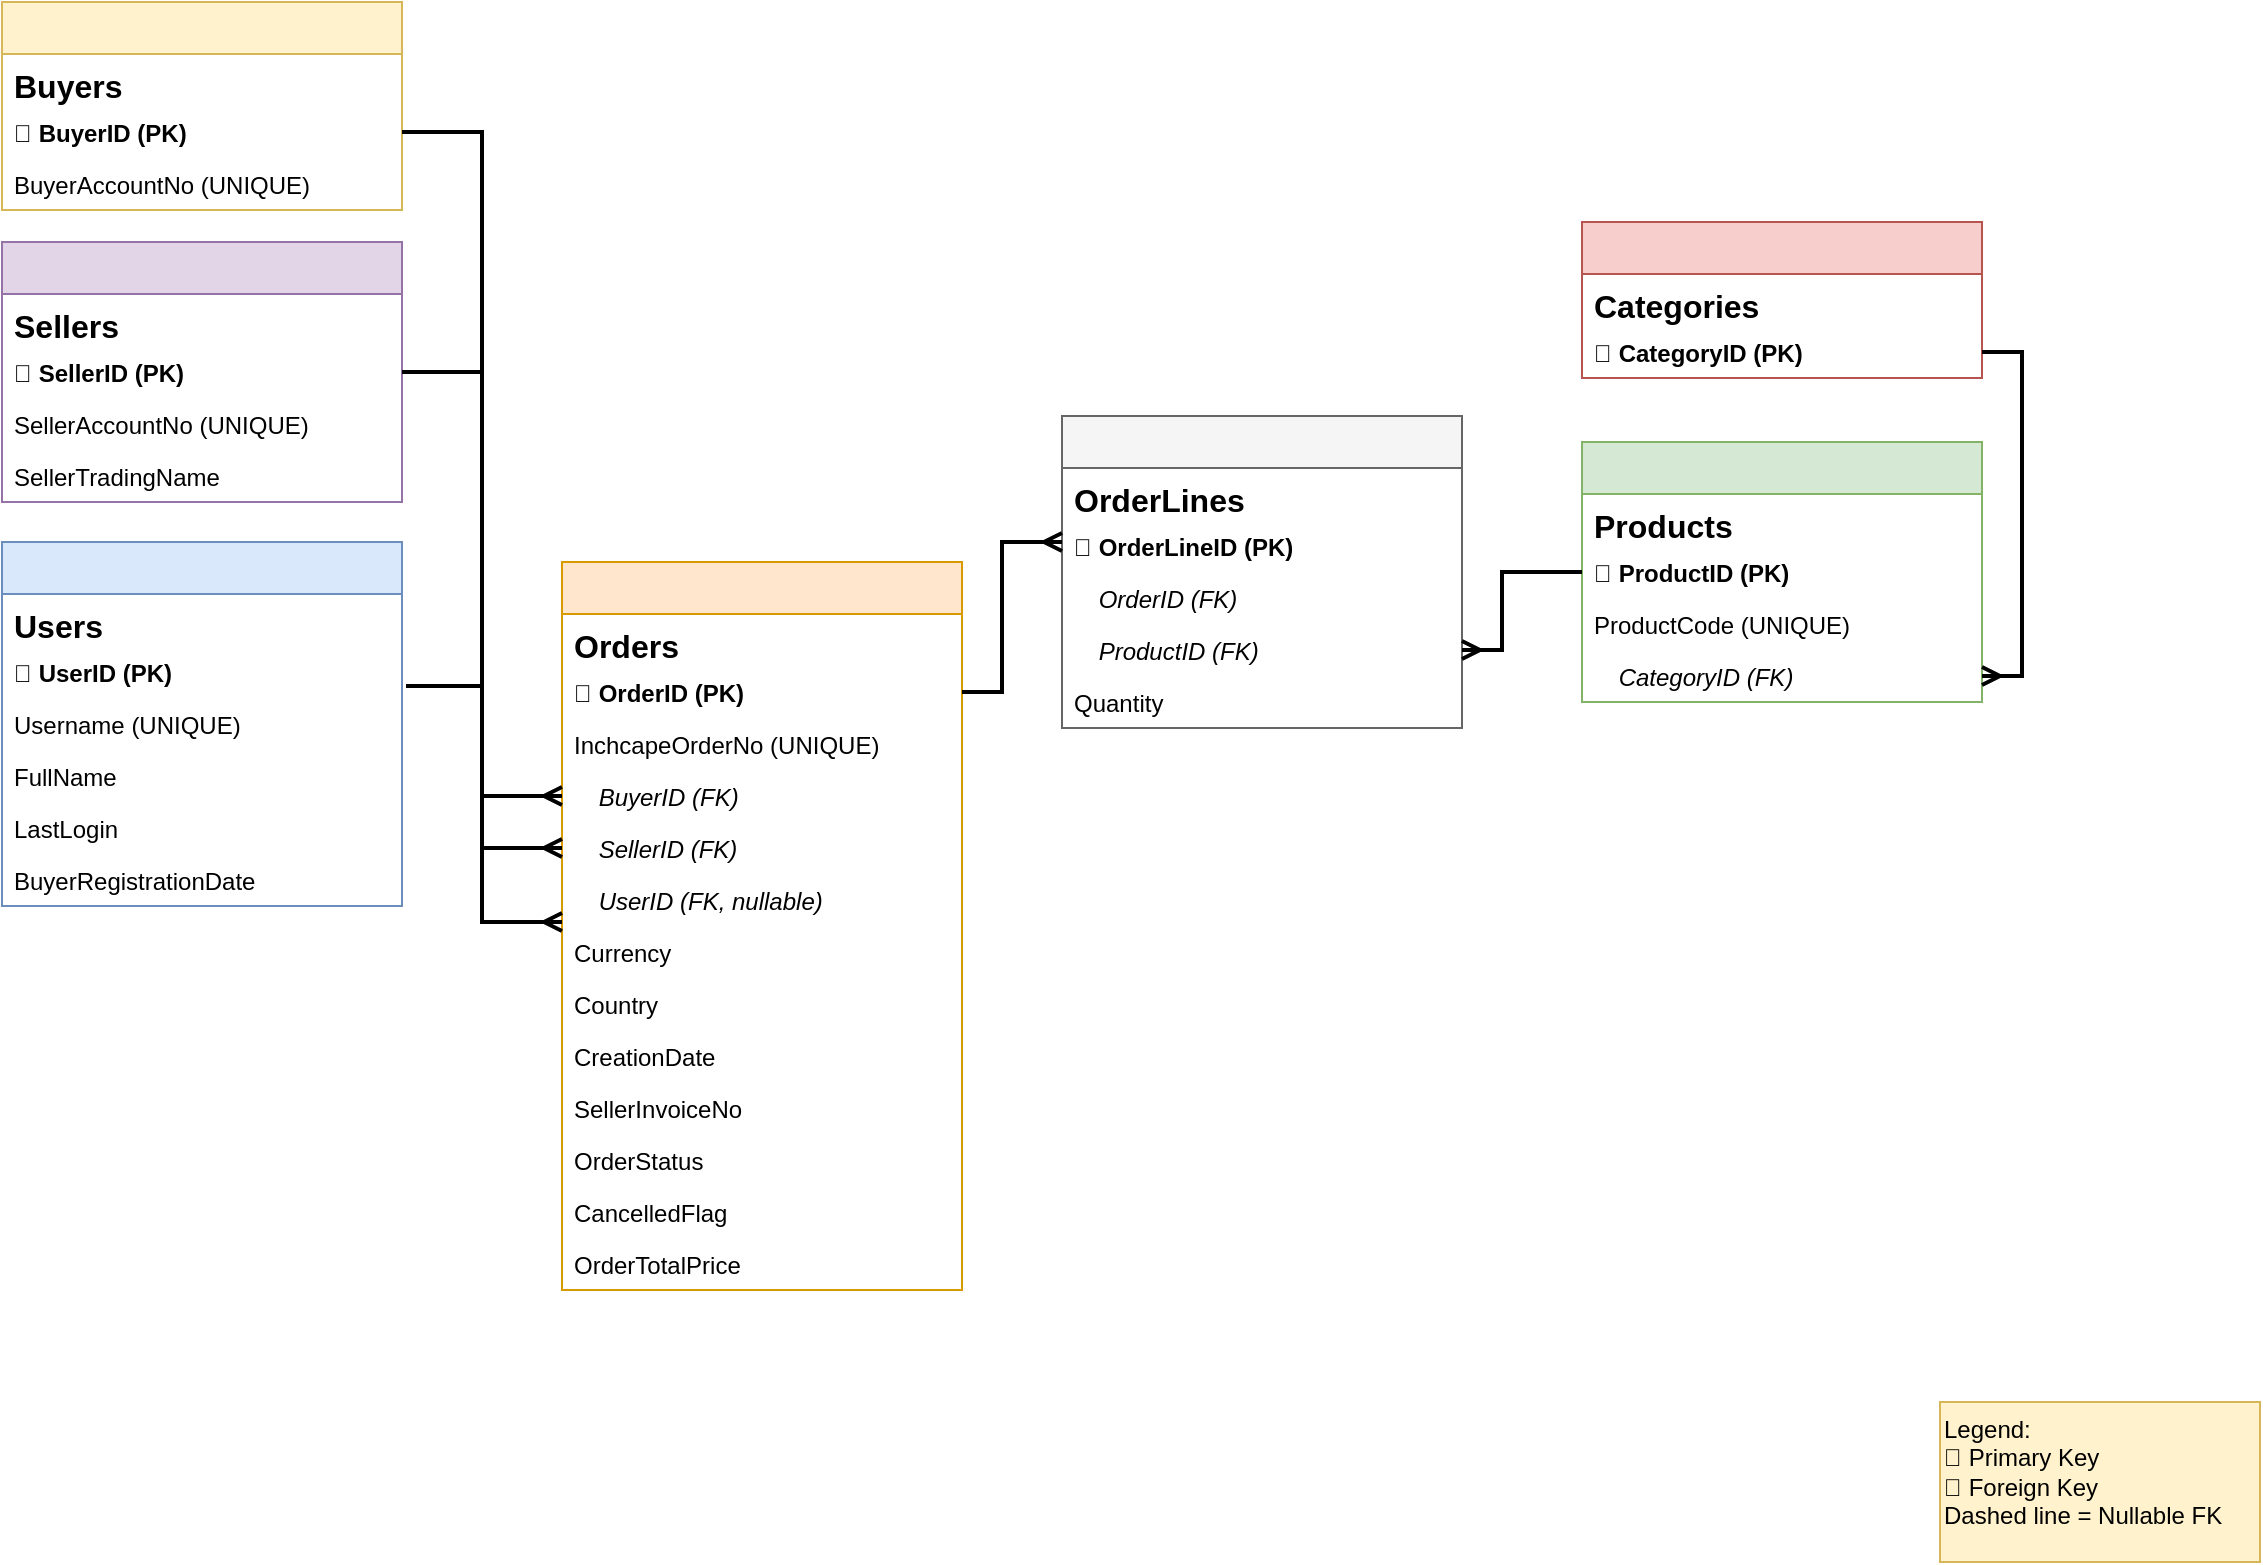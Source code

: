<mxfile version="28.2.3">
  <diagram id="ERD" name="Database ERD">
    <mxGraphModel dx="1426" dy="743" grid="1" gridSize="10" guides="1" tooltips="1" connect="1" arrows="1" fold="1" page="1" pageScale="1" pageWidth="1169" pageHeight="827" math="0" shadow="0">
      <root>
        <mxCell id="0" />
        <mxCell id="1" parent="0" />
        <mxCell id="users_table" value="" style="swimlane;fontStyle=0;childLayout=stackLayout;horizontal=1;startSize=26;horizontalStack=0;resizeParent=1;resizeParentMax=0;resizeLast=0;collapsible=1;marginBottom=0;align=center;fontSize=14;fillColor=#dae8fc;strokeColor=#6c8ebf;" parent="1" vertex="1">
          <mxGeometry x="40" y="310" width="200" height="182" as="geometry" />
        </mxCell>
        <mxCell id="users_header" value="Users" style="text;strokeColor=none;fillColor=none;spacingLeft=4;spacingRight=4;overflow=hidden;rotatable=0;points=[[0,0.5],[1,0.5]];portConstraint=eastwest;fontSize=16;fontStyle=1;" parent="users_table" vertex="1">
          <mxGeometry y="26" width="200" height="26" as="geometry" />
        </mxCell>
        <mxCell id="users_pk" value="🔑 UserID (PK)" style="text;strokeColor=none;fillColor=none;spacingLeft=4;spacingRight=4;overflow=hidden;rotatable=0;points=[[0,0.5],[1,0.5]];portConstraint=eastwest;fontSize=12;fontStyle=1;" parent="users_table" vertex="1">
          <mxGeometry y="52" width="200" height="26" as="geometry" />
        </mxCell>
        <mxCell id="users_f1" value="Username (UNIQUE)" style="text;strokeColor=none;fillColor=none;spacingLeft=4;spacingRight=4;overflow=hidden;rotatable=0;points=[[0,0.5],[1,0.5]];portConstraint=eastwest;fontSize=12;" parent="users_table" vertex="1">
          <mxGeometry y="78" width="200" height="26" as="geometry" />
        </mxCell>
        <mxCell id="users_f2" value="FullName" style="text;strokeColor=none;fillColor=none;spacingLeft=4;spacingRight=4;overflow=hidden;rotatable=0;points=[[0,0.5],[1,0.5]];portConstraint=eastwest;fontSize=12;" parent="users_table" vertex="1">
          <mxGeometry y="104" width="200" height="26" as="geometry" />
        </mxCell>
        <mxCell id="users_f3" value="LastLogin" style="text;strokeColor=none;fillColor=none;spacingLeft=4;spacingRight=4;overflow=hidden;rotatable=0;points=[[0,0.5],[1,0.5]];portConstraint=eastwest;fontSize=12;" parent="users_table" vertex="1">
          <mxGeometry y="130" width="200" height="26" as="geometry" />
        </mxCell>
        <mxCell id="users_f4" value="BuyerRegistrationDate" style="text;strokeColor=none;fillColor=none;spacingLeft=4;spacingRight=4;overflow=hidden;rotatable=0;points=[[0,0.5],[1,0.5]];portConstraint=eastwest;fontSize=12;" parent="users_table" vertex="1">
          <mxGeometry y="156" width="200" height="26" as="geometry" />
        </mxCell>
        <mxCell id="buyers_table" value="" style="swimlane;fontStyle=0;childLayout=stackLayout;horizontal=1;startSize=26;horizontalStack=0;resizeParent=1;resizeParentMax=0;resizeLast=0;collapsible=1;marginBottom=0;align=center;fontSize=14;fillColor=#fff2cc;strokeColor=#d6b656;" parent="1" vertex="1">
          <mxGeometry x="40" y="40" width="200" height="104" as="geometry" />
        </mxCell>
        <mxCell id="buyers_header" value="Buyers" style="text;strokeColor=none;fillColor=none;spacingLeft=4;spacingRight=4;overflow=hidden;rotatable=0;points=[[0,0.5],[1,0.5]];portConstraint=eastwest;fontSize=16;fontStyle=1;" parent="buyers_table" vertex="1">
          <mxGeometry y="26" width="200" height="26" as="geometry" />
        </mxCell>
        <mxCell id="buyers_pk" value="🔑 BuyerID (PK)" style="text;strokeColor=none;fillColor=none;spacingLeft=4;spacingRight=4;overflow=hidden;rotatable=0;points=[[0,0.5],[1,0.5]];portConstraint=eastwest;fontSize=12;fontStyle=1;" parent="buyers_table" vertex="1">
          <mxGeometry y="52" width="200" height="26" as="geometry" />
        </mxCell>
        <mxCell id="buyers_f1" value="BuyerAccountNo (UNIQUE)" style="text;strokeColor=none;fillColor=none;spacingLeft=4;spacingRight=4;overflow=hidden;rotatable=0;points=[[0,0.5],[1,0.5]];portConstraint=eastwest;fontSize=12;" parent="buyers_table" vertex="1">
          <mxGeometry y="78" width="200" height="26" as="geometry" />
        </mxCell>
        <mxCell id="sellers_table" value="" style="swimlane;fontStyle=0;childLayout=stackLayout;horizontal=1;startSize=26;horizontalStack=0;resizeParent=1;resizeParentMax=0;resizeLast=0;collapsible=1;marginBottom=0;align=center;fontSize=14;fillColor=#e1d5e7;strokeColor=#9673a6;" parent="1" vertex="1">
          <mxGeometry x="40" y="160" width="200" height="130" as="geometry" />
        </mxCell>
        <mxCell id="sellers_header" value="Sellers" style="text;strokeColor=none;fillColor=none;spacingLeft=4;spacingRight=4;overflow=hidden;rotatable=0;points=[[0,0.5],[1,0.5]];portConstraint=eastwest;fontSize=16;fontStyle=1;" parent="sellers_table" vertex="1">
          <mxGeometry y="26" width="200" height="26" as="geometry" />
        </mxCell>
        <mxCell id="sellers_pk" value="🔑 SellerID (PK)" style="text;strokeColor=none;fillColor=none;spacingLeft=4;spacingRight=4;overflow=hidden;rotatable=0;points=[[0,0.5],[1,0.5]];portConstraint=eastwest;fontSize=12;fontStyle=1;" parent="sellers_table" vertex="1">
          <mxGeometry y="52" width="200" height="26" as="geometry" />
        </mxCell>
        <mxCell id="sellers_f1" value="SellerAccountNo (UNIQUE)" style="text;strokeColor=none;fillColor=none;spacingLeft=4;spacingRight=4;overflow=hidden;rotatable=0;points=[[0,0.5],[1,0.5]];portConstraint=eastwest;fontSize=12;" parent="sellers_table" vertex="1">
          <mxGeometry y="78" width="200" height="26" as="geometry" />
        </mxCell>
        <mxCell id="sellers_f2" value="SellerTradingName" style="text;strokeColor=none;fillColor=none;spacingLeft=4;spacingRight=4;overflow=hidden;rotatable=0;points=[[0,0.5],[1,0.5]];portConstraint=eastwest;fontSize=12;" parent="sellers_table" vertex="1">
          <mxGeometry y="104" width="200" height="26" as="geometry" />
        </mxCell>
        <mxCell id="categories_table" value="" style="swimlane;fontStyle=0;childLayout=stackLayout;horizontal=1;startSize=26;horizontalStack=0;resizeParent=1;resizeParentMax=0;resizeLast=0;collapsible=1;marginBottom=0;align=center;fontSize=14;fillColor=#f8cecc;strokeColor=#b85450;" parent="1" vertex="1">
          <mxGeometry x="830" y="150" width="200" height="78" as="geometry" />
        </mxCell>
        <mxCell id="categories_header" value="Categories" style="text;strokeColor=none;fillColor=none;spacingLeft=4;spacingRight=4;overflow=hidden;rotatable=0;points=[[0,0.5],[1,0.5]];portConstraint=eastwest;fontSize=16;fontStyle=1;" parent="categories_table" vertex="1">
          <mxGeometry y="26" width="200" height="26" as="geometry" />
        </mxCell>
        <mxCell id="categories_pk" value="🔑 CategoryID (PK)" style="text;strokeColor=none;fillColor=none;spacingLeft=4;spacingRight=4;overflow=hidden;rotatable=0;points=[[0,0.5],[1,0.5]];portConstraint=eastwest;fontSize=12;fontStyle=1;" parent="categories_table" vertex="1">
          <mxGeometry y="52" width="200" height="26" as="geometry" />
        </mxCell>
        <mxCell id="products_table" value="" style="swimlane;fontStyle=0;childLayout=stackLayout;horizontal=1;startSize=26;horizontalStack=0;resizeParent=1;resizeParentMax=0;resizeLast=0;collapsible=1;marginBottom=0;align=center;fontSize=14;fillColor=#d5e8d4;strokeColor=#82b366;" parent="1" vertex="1">
          <mxGeometry x="830" y="260" width="200" height="130" as="geometry" />
        </mxCell>
        <mxCell id="products_header" value="Products" style="text;strokeColor=none;fillColor=none;spacingLeft=4;spacingRight=4;overflow=hidden;rotatable=0;points=[[0,0.5],[1,0.5]];portConstraint=eastwest;fontSize=16;fontStyle=1;" parent="products_table" vertex="1">
          <mxGeometry y="26" width="200" height="26" as="geometry" />
        </mxCell>
        <mxCell id="products_pk" value="🔑 ProductID (PK)" style="text;strokeColor=none;fillColor=none;spacingLeft=4;spacingRight=4;overflow=hidden;rotatable=0;points=[[0,0.5],[1,0.5]];portConstraint=eastwest;fontSize=12;fontStyle=1;" parent="products_table" vertex="1">
          <mxGeometry y="52" width="200" height="26" as="geometry" />
        </mxCell>
        <mxCell id="products_f1" value="ProductCode (UNIQUE)" style="text;strokeColor=none;fillColor=none;spacingLeft=4;spacingRight=4;overflow=hidden;rotatable=0;points=[[0,0.5],[1,0.5]];portConstraint=eastwest;fontSize=12;" parent="products_table" vertex="1">
          <mxGeometry y="78" width="200" height="26" as="geometry" />
        </mxCell>
        <mxCell id="products_fk" value="🔗 CategoryID (FK)" style="text;strokeColor=none;fillColor=none;spacingLeft=4;spacingRight=4;overflow=hidden;rotatable=0;points=[[0,0.5],[1,0.5]];portConstraint=eastwest;fontSize=12;fontStyle=2;" parent="products_table" vertex="1">
          <mxGeometry y="104" width="200" height="26" as="geometry" />
        </mxCell>
        <mxCell id="orders_table" value="" style="swimlane;fontStyle=0;childLayout=stackLayout;horizontal=1;startSize=26;horizontalStack=0;resizeParent=1;resizeParentMax=0;resizeLast=0;collapsible=1;marginBottom=0;align=center;fontSize=14;fillColor=#ffe6cc;strokeColor=#d79b00;" parent="1" vertex="1">
          <mxGeometry x="320" y="320" width="200" height="364" as="geometry" />
        </mxCell>
        <mxCell id="orders_header" value="Orders" style="text;strokeColor=none;fillColor=none;spacingLeft=4;spacingRight=4;overflow=hidden;rotatable=0;points=[[0,0.5],[1,0.5]];portConstraint=eastwest;fontSize=16;fontStyle=1;" parent="orders_table" vertex="1">
          <mxGeometry y="26" width="200" height="26" as="geometry" />
        </mxCell>
        <mxCell id="orders_pk" value="🔑 OrderID (PK)" style="text;strokeColor=none;fillColor=none;spacingLeft=4;spacingRight=4;overflow=hidden;rotatable=0;points=[[0,0.5],[1,0.5]];portConstraint=eastwest;fontSize=12;fontStyle=1;" parent="orders_table" vertex="1">
          <mxGeometry y="52" width="200" height="26" as="geometry" />
        </mxCell>
        <mxCell id="orders_u1" value="InchcapeOrderNo (UNIQUE)" style="text;strokeColor=none;fillColor=none;spacingLeft=4;spacingRight=4;overflow=hidden;rotatable=0;points=[[0,0.5],[1,0.5]];portConstraint=eastwest;fontSize=12;" parent="orders_table" vertex="1">
          <mxGeometry y="78" width="200" height="26" as="geometry" />
        </mxCell>
        <mxCell id="orders_fk1" value="🔗 BuyerID (FK)" style="text;strokeColor=none;fillColor=none;spacingLeft=4;spacingRight=4;overflow=hidden;rotatable=0;points=[[0,0.5],[1,0.5]];portConstraint=eastwest;fontSize=12;fontStyle=2;" parent="orders_table" vertex="1">
          <mxGeometry y="104" width="200" height="26" as="geometry" />
        </mxCell>
        <mxCell id="orders_fk2" value="🔗 SellerID (FK)" style="text;strokeColor=none;fillColor=none;spacingLeft=4;spacingRight=4;overflow=hidden;rotatable=0;points=[[0,0.5],[1,0.5]];portConstraint=eastwest;fontSize=12;fontStyle=2;" parent="orders_table" vertex="1">
          <mxGeometry y="130" width="200" height="26" as="geometry" />
        </mxCell>
        <mxCell id="orders_fk3" value="🔗 UserID (FK, nullable)" style="text;strokeColor=none;fillColor=none;spacingLeft=4;spacingRight=4;overflow=hidden;rotatable=0;points=[[0,0.5],[1,0.5]];portConstraint=eastwest;fontSize=12;fontStyle=2;" parent="orders_table" vertex="1">
          <mxGeometry y="156" width="200" height="26" as="geometry" />
        </mxCell>
        <mxCell id="orders_f1" value="Currency" style="text;strokeColor=none;fillColor=none;spacingLeft=4;spacingRight=4;overflow=hidden;rotatable=0;points=[[0,0.5],[1,0.5]];portConstraint=eastwest;fontSize=12;" parent="orders_table" vertex="1">
          <mxGeometry y="182" width="200" height="26" as="geometry" />
        </mxCell>
        <mxCell id="orders_f2" value="Country" style="text;strokeColor=none;fillColor=none;spacingLeft=4;spacingRight=4;overflow=hidden;rotatable=0;points=[[0,0.5],[1,0.5]];portConstraint=eastwest;fontSize=12;" parent="orders_table" vertex="1">
          <mxGeometry y="208" width="200" height="26" as="geometry" />
        </mxCell>
        <mxCell id="orders_f3" value="CreationDate" style="text;strokeColor=none;fillColor=none;spacingLeft=4;spacingRight=4;overflow=hidden;rotatable=0;points=[[0,0.5],[1,0.5]];portConstraint=eastwest;fontSize=12;" parent="orders_table" vertex="1">
          <mxGeometry y="234" width="200" height="26" as="geometry" />
        </mxCell>
        <mxCell id="orders_f4" value="SellerInvoiceNo" style="text;strokeColor=none;fillColor=none;spacingLeft=4;spacingRight=4;overflow=hidden;rotatable=0;points=[[0,0.5],[1,0.5]];portConstraint=eastwest;fontSize=12;" parent="orders_table" vertex="1">
          <mxGeometry y="260" width="200" height="26" as="geometry" />
        </mxCell>
        <mxCell id="orders_f5" value="OrderStatus" style="text;strokeColor=none;fillColor=none;spacingLeft=4;spacingRight=4;overflow=hidden;rotatable=0;points=[[0,0.5],[1,0.5]];portConstraint=eastwest;fontSize=12;" parent="orders_table" vertex="1">
          <mxGeometry y="286" width="200" height="26" as="geometry" />
        </mxCell>
        <mxCell id="orders_f6" value="CancelledFlag" style="text;strokeColor=none;fillColor=none;spacingLeft=4;spacingRight=4;overflow=hidden;rotatable=0;points=[[0,0.5],[1,0.5]];portConstraint=eastwest;fontSize=12;" parent="orders_table" vertex="1">
          <mxGeometry y="312" width="200" height="26" as="geometry" />
        </mxCell>
        <mxCell id="orders_f7" value="OrderTotalPrice" style="text;strokeColor=none;fillColor=none;spacingLeft=4;spacingRight=4;overflow=hidden;rotatable=0;points=[[0,0.5],[1,0.5]];portConstraint=eastwest;fontSize=12;" parent="orders_table" vertex="1">
          <mxGeometry y="338" width="200" height="26" as="geometry" />
        </mxCell>
        <mxCell id="orderlines_table" value="" style="swimlane;fontStyle=0;childLayout=stackLayout;horizontal=1;startSize=26;horizontalStack=0;resizeParent=1;resizeParentMax=0;resizeLast=0;collapsible=1;marginBottom=0;align=center;fontSize=14;fillColor=#f5f5f5;strokeColor=#666666;" parent="1" vertex="1">
          <mxGeometry x="570" y="247" width="200" height="156" as="geometry" />
        </mxCell>
        <mxCell id="orderlines_header" value="OrderLines" style="text;strokeColor=none;fillColor=none;spacingLeft=4;spacingRight=4;overflow=hidden;rotatable=0;points=[[0,0.5],[1,0.5]];portConstraint=eastwest;fontSize=16;fontStyle=1;" parent="orderlines_table" vertex="1">
          <mxGeometry y="26" width="200" height="26" as="geometry" />
        </mxCell>
        <mxCell id="orderlines_pk" value="🔑 OrderLineID (PK)" style="text;strokeColor=none;fillColor=none;spacingLeft=4;spacingRight=4;overflow=hidden;rotatable=0;points=[[0,0.5],[1,0.5]];portConstraint=eastwest;fontSize=12;fontStyle=1;" parent="orderlines_table" vertex="1">
          <mxGeometry y="52" width="200" height="26" as="geometry" />
        </mxCell>
        <mxCell id="orderlines_fk1" value="🔗 OrderID (FK)" style="text;strokeColor=none;fillColor=none;spacingLeft=4;spacingRight=4;overflow=hidden;rotatable=0;points=[[0,0.5],[1,0.5]];portConstraint=eastwest;fontSize=12;fontStyle=2;" parent="orderlines_table" vertex="1">
          <mxGeometry y="78" width="200" height="26" as="geometry" />
        </mxCell>
        <mxCell id="orderlines_fk2" value="🔗 ProductID (FK)" style="text;strokeColor=none;fillColor=none;spacingLeft=4;spacingRight=4;overflow=hidden;rotatable=0;points=[[0,0.5],[1,0.5]];portConstraint=eastwest;fontSize=12;fontStyle=2;" parent="orderlines_table" vertex="1">
          <mxGeometry y="104" width="200" height="26" as="geometry" />
        </mxCell>
        <mxCell id="orderlines_f1" value="Quantity" style="text;strokeColor=none;fillColor=none;spacingLeft=4;spacingRight=4;overflow=hidden;rotatable=0;points=[[0,0.5],[1,0.5]];portConstraint=eastwest;fontSize=12;" parent="orderlines_table" vertex="1">
          <mxGeometry y="130" width="200" height="26" as="geometry" />
        </mxCell>
        <mxCell id="rel_orders_buyers" style="edgeStyle=orthogonalEdgeStyle;rounded=0;orthogonalLoop=1;jettySize=auto;html=1;startArrow=none;startFill=0;endArrow=ERmany;endFill=0;strokeWidth=2;" parent="1" source="buyers_pk" target="orders_fk1" edge="1">
          <mxGeometry relative="1" as="geometry" />
        </mxCell>
        <mxCell id="rel_orders_sellers" style="edgeStyle=orthogonalEdgeStyle;rounded=0;orthogonalLoop=1;jettySize=auto;html=1;startArrow=none;startFill=0;endArrow=ERmany;endFill=0;strokeWidth=2;exitX=1;exitY=0.5;exitDx=0;exitDy=0;" parent="1" source="sellers_pk" target="orders_fk2" edge="1">
          <mxGeometry relative="1" as="geometry">
            <Array as="points">
              <mxPoint x="280" y="225" />
              <mxPoint x="280" y="463" />
            </Array>
            <mxPoint x="290" y="610" as="targetPoint" />
          </mxGeometry>
        </mxCell>
        <mxCell id="rel_products_categories" style="edgeStyle=orthogonalEdgeStyle;rounded=0;orthogonalLoop=1;jettySize=auto;html=1;startArrow=none;startFill=0;endArrow=ERmany;endFill=0;strokeWidth=2;exitX=1;exitY=0.5;exitDx=0;exitDy=0;" parent="1" source="categories_pk" target="products_fk" edge="1">
          <mxGeometry relative="1" as="geometry">
            <mxPoint x="1090" y="170" as="sourcePoint" />
          </mxGeometry>
        </mxCell>
        <mxCell id="rel_orderlines_orders" style="edgeStyle=orthogonalEdgeStyle;rounded=0;orthogonalLoop=1;jettySize=auto;html=1;startArrow=none;startFill=0;endArrow=ERmany;endFill=0;strokeWidth=2;exitX=1;exitY=0.5;exitDx=0;exitDy=0;" parent="1" source="orders_pk" target="orderlines_pk" edge="1">
          <mxGeometry relative="1" as="geometry">
            <Array as="points">
              <mxPoint x="540" y="385" />
              <mxPoint x="540" y="310" />
            </Array>
            <mxPoint x="540" y="80" as="sourcePoint" />
            <mxPoint x="530" y="240" as="targetPoint" />
          </mxGeometry>
        </mxCell>
        <mxCell id="rel_orderlines_products" style="edgeStyle=orthogonalEdgeStyle;rounded=0;orthogonalLoop=1;jettySize=auto;html=1;startArrow=none;startFill=0;endArrow=ERmany;endFill=0;strokeWidth=2;entryX=1;entryY=0.5;entryDx=0;entryDy=0;exitX=0;exitY=0.5;exitDx=0;exitDy=0;" parent="1" source="products_pk" target="orderlines_fk2" edge="1">
          <mxGeometry relative="1" as="geometry">
            <Array as="points">
              <mxPoint x="790" y="325" />
              <mxPoint x="790" y="364" />
            </Array>
            <mxPoint x="830" y="320" as="sourcePoint" />
            <mxPoint x="880" y="325" as="targetPoint" />
          </mxGeometry>
        </mxCell>
        <mxCell id="legend" value="Legend:&#xa;🔑 Primary Key&#xa;🔗 Foreign Key&#xa;Dashed line = Nullable FK" style="text;strokeColor=#d6b656;fillColor=#fff2cc;html=1;fontSize=12;fontStyle=0;verticalAlign=top;align=left;whiteSpace=wrap;rounded=0;" parent="1" vertex="1">
          <mxGeometry x="1009" y="740" width="160" height="80" as="geometry" />
        </mxCell>
        <mxCell id="5oZ7B9ocVxRsO9IvGY0p-1" style="edgeStyle=orthogonalEdgeStyle;rounded=0;orthogonalLoop=1;jettySize=auto;html=1;startArrow=none;startFill=0;endArrow=ERmany;endFill=0;strokeWidth=2;exitX=1.01;exitY=0.769;exitDx=0;exitDy=0;exitPerimeter=0;" edge="1" parent="1" source="users_pk" target="orders_fk3">
          <mxGeometry relative="1" as="geometry">
            <Array as="points">
              <mxPoint x="280" y="382" />
              <mxPoint x="280" y="500" />
            </Array>
            <mxPoint x="220" y="492" as="sourcePoint" />
            <mxPoint x="300" y="730" as="targetPoint" />
          </mxGeometry>
        </mxCell>
      </root>
    </mxGraphModel>
  </diagram>
</mxfile>
